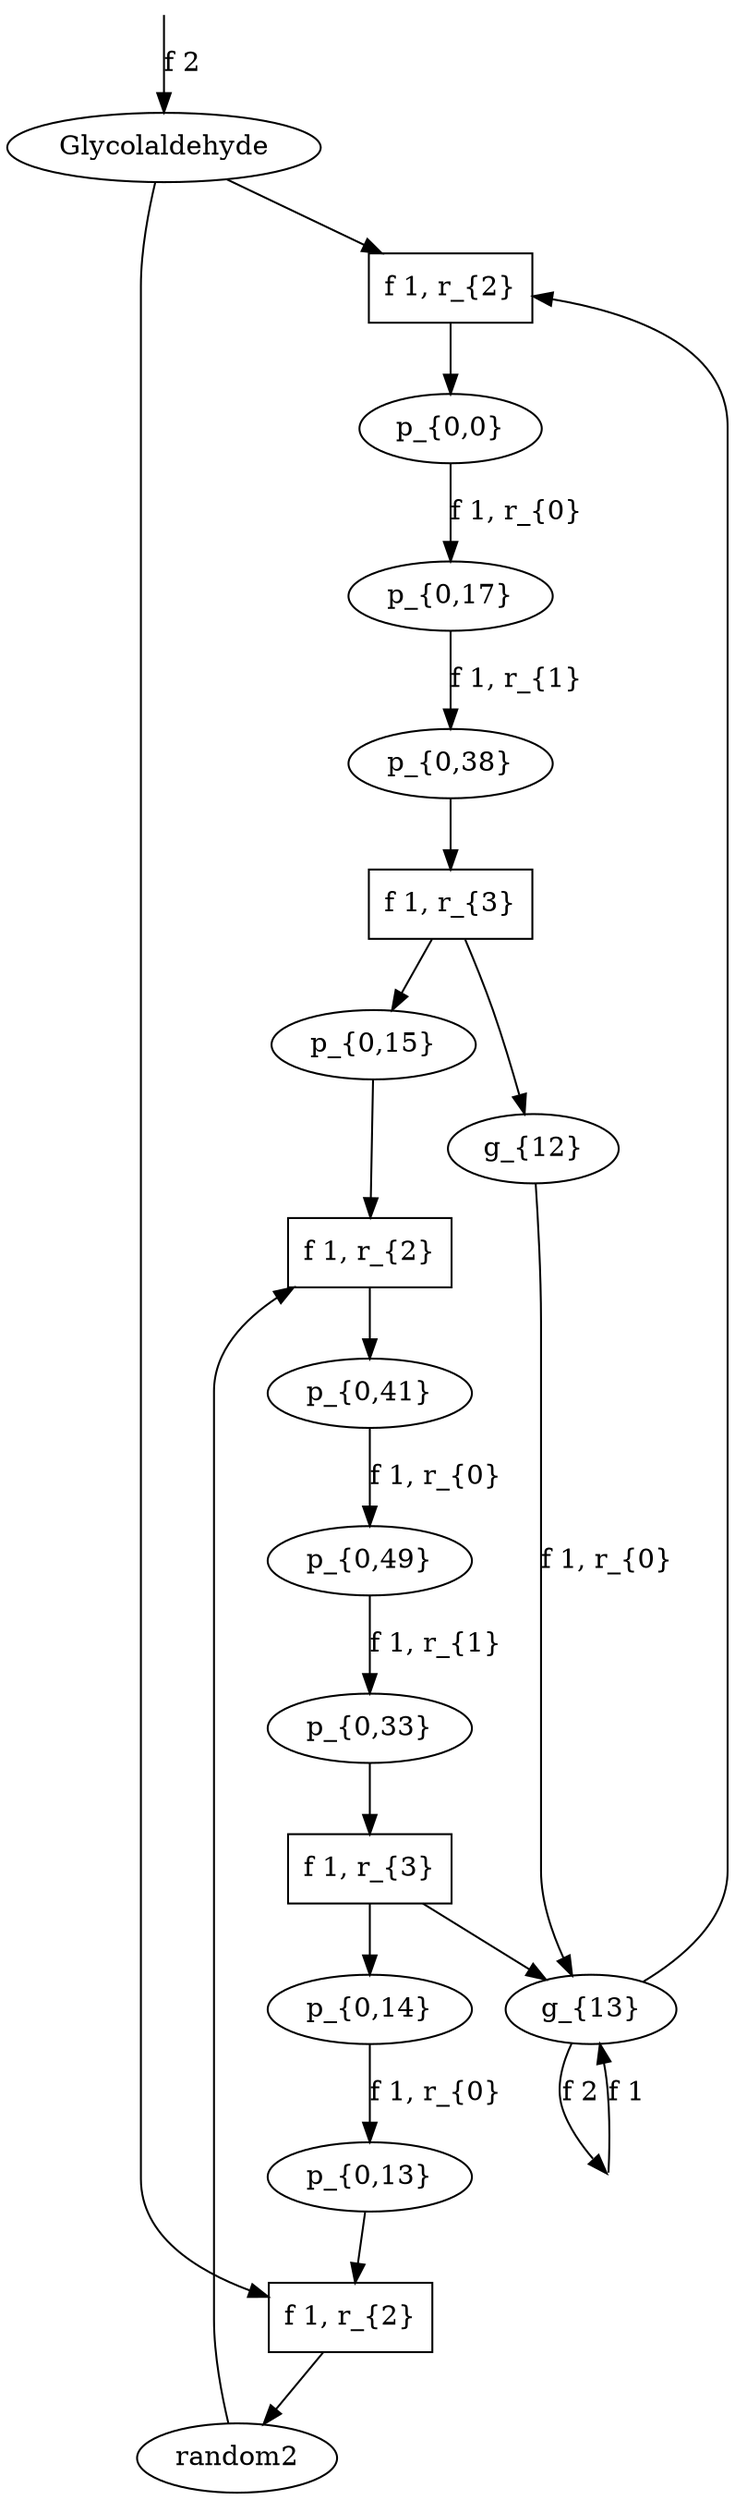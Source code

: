 digraph g {
// id = 0, graphName = Formaldehyde
// id = 1, graphName = Glycolaldehyde
"1-0" [ shape=ellipse label="Glycolaldehyde" image="out/078_g_1_11311100.svg" ];
// id = 2, graphName = random1
// id = 3, graphName = random2
"3-0" [ shape=ellipse label="random2" image="out/080_g_3_11311100.svg" ];
// id = 4, graphName = random3
// id = 5, graphName = random4
// id = 6, graphName = random5
// id = 7, graphName = random6
// id = 8, graphName = random7
// id = 9, graphName = random8
// id = 10, graphName = g_{10}
// id = 11, graphName = g_{11}
// id = 12, graphName = g_{12}
"12-0" [ shape=ellipse label="g_{12}" image="out/089_g_12_11311100.svg" ];
// id = 13, graphName = g_{13}
"13-0" [ shape=ellipse label="g_{13}" image="out/090_g_13_11311100.svg" ];
// id = 32, graphName = p_{0,0}
"32-0" [ shape=ellipse label="p_{0,0}" image="out/092_g_37_11311100.svg" ];
// id = 34, graphName = p_{0,1}
// id = 36, graphName = p_{0,2}
// id = 38, graphName = p_{0,3}
// id = 40, graphName = p_{0,4}
// id = 43, graphName = p_{0,5}
// id = 47, graphName = p_{0,6}
// id = 49, graphName = p_{0,7}
// id = 51, graphName = p_{0,8}
// id = 53, graphName = p_{0,9}
// id = 55, graphName = p_{0,10}
// id = 57, graphName = p_{0,11}
// id = 59, graphName = p_{0,12}
// id = 63, graphName = p_{0,13}
"63-0" [ shape=ellipse label="p_{0,13}" image="out/118_g_132_11311100.svg" ];
// id = 65, graphName = p_{0,14}
"65-0" [ shape=ellipse label="p_{0,14}" image="out/120_g_133_11311100.svg" ];
// id = 66, graphName = p_{0,15}
"66-0" [ shape=ellipse label="p_{0,15}" image="out/122_g_134_11311100.svg" ];
// id = 68, graphName = p_{0,16}
// id = 71, graphName = p_{0,17}
"71-0" [ shape=ellipse label="p_{0,17}" image="out/126_g_145_11311100.svg" ];
// id = 73, graphName = p_{0,18}
// id = 75, graphName = p_{0,19}
// id = 77, graphName = p_{0,20}
// id = 79, graphName = p_{0,21}
// id = 81, graphName = p_{0,22}
// id = 83, graphName = p_{0,23}
// id = 85, graphName = p_{0,24}
// id = 91, graphName = p_{0,25}
// id = 93, graphName = p_{0,26}
// id = 95, graphName = p_{0,27}
// id = 97, graphName = p_{0,28}
// id = 99, graphName = p_{0,29}
// id = 105, graphName = p_{0,30}
// id = 107, graphName = p_{0,31}
// id = 109, graphName = p_{0,32}
// id = 113, graphName = p_{0,33}
"113-0" [ shape=ellipse label="p_{0,33}" image="out/158_g_373_11311100.svg" ];
// id = 116, graphName = p_{0,34}
// id = 119, graphName = p_{0,35}
// id = 121, graphName = p_{0,36}
// id = 123, graphName = p_{0,37}
// id = 125, graphName = p_{0,38}
"125-0" [ shape=ellipse label="p_{0,38}" image="out/168_g_383_11311100.svg" ];
// id = 127, graphName = p_{0,39}
// id = 129, graphName = p_{0,40}
// id = 131, graphName = p_{0,41}
"131-0" [ shape=ellipse label="p_{0,41}" image="out/174_g_386_11311100.svg" ];
// id = 134, graphName = p_{0,42}
// id = 137, graphName = p_{0,43}
// id = 153, graphName = p_{0,44}
// id = 156, graphName = p_{0,45}
// id = 159, graphName = p_{0,46}
// id = 163, graphName = p_{0,47}
// id = 165, graphName = p_{0,48}
// id = 167, graphName = p_{0,49}
"167-0" [ shape=ellipse label="p_{0,49}" image="out/190_g_471_11311100.svg" ];
// id = 172, graphName = p_{0,50}
// id = 174, graphName = p_{0,51}
// id = 181, graphName = p_{0,52}
// id = 201, graphName = p_{0,53}
// id = 207, graphName = p_{0,54}
// id = 209, graphName = p_{0,55}
// id = 211, graphName = p_{0,56}
// id = 62{ 'Glycolaldehyde' 'g_{13}' }, 'Aldol Addition ->', { 'p_{0,0}' }
"62-0" [ shape=box label="f 1, r_{2}" ];
// id = 102{ 'Glycolaldehyde' 'p_{0,13}' }, 'Aldol Addition ->', { 'random2' }
"102-0" [ shape=box label="f 1, r_{2}" ];
// id = 132{ 'random2' 'p_{0,15}' }, 'Aldol Addition ->', { 'p_{0,41}' }
"132-0" [ shape=box label="f 1, r_{2}" ];
// id = 220{ 'p_{0,33}' }, 'Aldol Addition <-', { 'g_{13}' 'p_{0,14}' }
"220-0" [ shape=box label="f 1, r_{3}" ];
// id = 225{ 'p_{0,38}' }, 'Aldol Addition <-', { 'g_{12}' 'p_{0,15}' }
"225-0" [ shape=box label="f 1, r_{3}" ];
// id = 14{ 'random1' }, 'Keto-enol isomerization ->', { 'random3' }
// id = 15{ 'random2' }, 'Keto-enol isomerization ->', { 'random3' }
// id = 16{ 'random2' }, 'Keto-enol isomerization ->', { 'random4' }
// id = 17{ 'random5' }, 'Keto-enol isomerization ->', { 'random4' }
// id = 18{ 'random6' }, 'Keto-enol isomerization ->', { 'random7' }
// id = 19{ 'random8' }, 'Keto-enol isomerization ->', { 'random7' }
// id = 20{ 'g_{10}' }, 'Keto-enol isomerization ->', { 'g_{11}' }
// id = 21{ 'g_{12}' }, 'Keto-enol isomerization ->', { 'g_{13}' }
"12-0" -> "13-0" [ label="f 1, r_{0}" ];
// id = 22{ 'g_{12}' }, 'Keto-enol isomerization ->', { 'g_{11}' }
// id = 23{ 'random3' }, 'Keto-enol isomerization <-', { 'random2' }
// id = 24{ 'random3' }, 'Keto-enol isomerization <-', { 'random1' }
// id = 25{ 'random4' }, 'Keto-enol isomerization <-', { 'random5' }
// id = 26{ 'random4' }, 'Keto-enol isomerization <-', { 'random2' }
// id = 27{ 'random7' }, 'Keto-enol isomerization <-', { 'random6' }
// id = 28{ 'random7' }, 'Keto-enol isomerization <-', { 'random8' }
// id = 29{ 'g_{11}' }, 'Keto-enol isomerization <-', { 'g_{10}' }
// id = 30{ 'g_{11}' }, 'Keto-enol isomerization <-', { 'g_{12}' }
// id = 31{ 'g_{13}' }, 'Keto-enol isomerization <-', { 'g_{12}' }
// id = 33{ 'Formaldehyde' 'random3' }, 'Aldol Addition ->', { 'p_{0,0}' }
// id = 35{ 'Formaldehyde' 'random3' }, 'Aldol Addition ->', { 'p_{0,1}' }
// id = 37{ 'Formaldehyde' 'random4' }, 'Aldol Addition ->', { 'p_{0,2}' }
// id = 39{ 'Formaldehyde' 'random4' }, 'Aldol Addition ->', { 'p_{0,3}' }
// id = 41{ 'Formaldehyde' 'random7' }, 'Aldol Addition ->', { 'p_{0,4}' }
// id = 42{ 'Formaldehyde' 'random7' }, 'Aldol Addition ->', { 'p_{0,1}' }
// id = 44{ 'Formaldehyde' 'g_{11}' }, 'Aldol Addition ->', { 'p_{0,5}' }
// id = 45{ 'Formaldehyde' 'g_{11}' }, 'Aldol Addition ->', { 'random1' }
// id = 46{ 'Formaldehyde' 'g_{13}' }, 'Aldol Addition ->', { 'random8' }
// id = 48{ 'Glycolaldehyde' 'random3' }, 'Aldol Addition ->', { 'p_{0,6}' }
// id = 50{ 'Glycolaldehyde' 'random3' }, 'Aldol Addition ->', { 'p_{0,7}' }
// id = 52{ 'Glycolaldehyde' 'random4' }, 'Aldol Addition ->', { 'p_{0,8}' }
// id = 54{ 'Glycolaldehyde' 'random4' }, 'Aldol Addition ->', { 'p_{0,9}' }
// id = 56{ 'Glycolaldehyde' 'random7' }, 'Aldol Addition ->', { 'p_{0,10}' }
// id = 58{ 'Glycolaldehyde' 'random7' }, 'Aldol Addition ->', { 'p_{0,11}' }
// id = 60{ 'Glycolaldehyde' 'g_{11}' }, 'Aldol Addition ->', { 'p_{0,12}' }
// id = 61{ 'Glycolaldehyde' 'g_{11}' }, 'Aldol Addition ->', { 'p_{0,3}' }
// id = 62{ 'Glycolaldehyde' 'g_{13}' }, 'Aldol Addition ->', { 'p_{0,0}' }
"1-0" -> "62-0" [ ];
"13-0" -> "62-0" [ ];
"62-0" -> "32-0" [ ];
// id = 64{ 'random2' }, 'Aldol Addition <-', { 'Glycolaldehyde' 'p_{0,13}' }
// id = 67{ 'random5' }, 'Aldol Addition <-', { 'p_{0,14}' 'p_{0,15}' }
// id = 69{ 'random6' }, 'Aldol Addition <-', { 'p_{0,15}' 'p_{0,16}' }
// id = 70{ 'g_{10}' }, 'Aldol Addition <-', { 'Glycolaldehyde' 'p_{0,15}' }
// id = 72{ 'p_{0,0}' }, 'Keto-enol isomerization ->', { 'p_{0,17}' }
"32-0" -> "71-0" [ label="f 1, r_{0}" ];
// id = 74{ 'p_{0,1}' }, 'Keto-enol isomerization ->', { 'p_{0,18}' }
// id = 76{ 'p_{0,3}' }, 'Keto-enol isomerization ->', { 'p_{0,19}' }
// id = 78{ 'p_{0,3}' }, 'Keto-enol isomerization ->', { 'p_{0,20}' }
// id = 80{ 'p_{0,6}' }, 'Keto-enol isomerization ->', { 'p_{0,21}' }
// id = 82{ 'p_{0,7}' }, 'Keto-enol isomerization ->', { 'p_{0,22}' }
// id = 84{ 'p_{0,9}' }, 'Keto-enol isomerization ->', { 'p_{0,23}' }
// id = 86{ 'p_{0,11}' }, 'Keto-enol isomerization ->', { 'p_{0,24}' }
// id = 87{ 'p_{0,14}' }, 'Keto-enol isomerization ->', { 'p_{0,13}' }
"65-0" -> "63-0" [ label="f 1, r_{0}" ];
// id = 88{ 'p_{0,16}' }, 'Keto-enol isomerization ->', { 'p_{0,13}' }
// id = 89{ 'p_{0,13}' }, 'Keto-enol isomerization <-', { 'p_{0,16}' }
// id = 90{ 'p_{0,13}' }, 'Keto-enol isomerization <-', { 'p_{0,14}' }
// id = 92{ 'p_{0,5}' 'p_{0,15}' }, 'Aldol Addition ->', { 'p_{0,25}' }
// id = 94{ 'p_{0,13}' 'p_{0,14}' }, 'Aldol Addition ->', { 'p_{0,26}' }
// id = 96{ 'p_{0,13}' 'p_{0,16}' }, 'Aldol Addition ->', { 'p_{0,27}' }
// id = 98{ 'g_{12}' 'p_{0,13}' }, 'Aldol Addition ->', { 'p_{0,28}' }
// id = 100{ 'g_{10}' 'p_{0,13}' }, 'Aldol Addition ->', { 'p_{0,29}' }
// id = 101{ 'Formaldehyde' 'p_{0,13}' }, 'Aldol Addition ->', { 'g_{12}' }
// id = 102{ 'Glycolaldehyde' 'p_{0,13}' }, 'Aldol Addition ->', { 'random2' }
"1-0" -> "102-0" [ ];
"63-0" -> "102-0" [ ];
"102-0" -> "3-0" [ ];
// id = 103{ 'p_{0,13}' 'p_{0,14}' }, 'Aldol Addition ->', { 'p_{0,2}' }
// id = 104{ 'p_{0,13}' 'p_{0,16}' }, 'Aldol Addition ->', { 'p_{0,4}' }
// id = 106{ 'g_{12}' 'p_{0,13}' }, 'Aldol Addition ->', { 'p_{0,30}' }
// id = 108{ 'g_{10}' 'p_{0,13}' }, 'Aldol Addition ->', { 'p_{0,31}' }
// id = 110{ 'Formaldehyde' 'p_{0,13}' }, 'Aldol Addition ->', { 'p_{0,32}' }
// id = 111{ 'Glycolaldehyde' 'p_{0,13}' }, 'Aldol Addition ->', { 'p_{0,5}' }
// id = 112{ 'p_{0,14}' 'p_{0,15}' }, 'Aldol Addition ->', { 'random5' }
// id = 114{ 'g_{13}' 'p_{0,14}' }, 'Aldol Addition ->', { 'p_{0,33}' }
// id = 115{ 'g_{11}' 'p_{0,14}' }, 'Aldol Addition ->', { 'p_{0,8}' }
// id = 117{ 'g_{11}' 'p_{0,14}' }, 'Aldol Addition ->', { 'p_{0,34}' }
// id = 118{ 'p_{0,15}' 'p_{0,16}' }, 'Aldol Addition ->', { 'random6' }
// id = 120{ 'random5' 'p_{0,15}' }, 'Aldol Addition ->', { 'p_{0,35}' }
// id = 122{ 'random6' 'p_{0,15}' }, 'Aldol Addition ->', { 'p_{0,36}' }
// id = 124{ 'random8' 'p_{0,15}' }, 'Aldol Addition ->', { 'p_{0,37}' }
// id = 126{ 'g_{12}' 'p_{0,15}' }, 'Aldol Addition ->', { 'p_{0,38}' }
// id = 128{ 'g_{10}' 'p_{0,15}' }, 'Aldol Addition ->', { 'p_{0,39}' }
// id = 130{ 'random1' 'p_{0,15}' }, 'Aldol Addition ->', { 'p_{0,40}' }
// id = 132{ 'random2' 'p_{0,15}' }, 'Aldol Addition ->', { 'p_{0,41}' }
"3-0" -> "132-0" [ ];
"66-0" -> "132-0" [ ];
"132-0" -> "131-0" [ ];
// id = 133{ 'Formaldehyde' 'p_{0,15}' }, 'Aldol Addition ->', { 'p_{0,14}' }
// id = 135{ 'g_{13}' 'p_{0,16}' }, 'Aldol Addition ->', { 'p_{0,42}' }
// id = 136{ 'g_{11}' 'p_{0,16}' }, 'Aldol Addition ->', { 'p_{0,10}' }
// id = 138{ 'g_{11}' 'p_{0,16}' }, 'Aldol Addition ->', { 'p_{0,43}' }
// id = 139{ 'p_{0,0}' }, 'Aldol Addition <-', { 'Glycolaldehyde' 'g_{13}' }
// id = 140{ 'p_{0,2}' }, 'Aldol Addition <-', { 'p_{0,13}' 'p_{0,14}' }
// id = 141{ 'p_{0,3}' }, 'Aldol Addition <-', { 'Glycolaldehyde' 'g_{11}' }
// id = 142{ 'p_{0,4}' }, 'Aldol Addition <-', { 'p_{0,13}' 'p_{0,16}' }
// id = 143{ 'p_{0,5}' }, 'Aldol Addition <-', { 'Glycolaldehyde' 'p_{0,13}' }
// id = 144{ 'p_{0,6}' }, 'Aldol Addition <-', { 'Glycolaldehyde' 'random3' }
// id = 145{ 'p_{0,7}' }, 'Aldol Addition <-', { 'Glycolaldehyde' 'random3' }
// id = 146{ 'p_{0,8}' }, 'Aldol Addition <-', { 'g_{11}' 'p_{0,14}' }
// id = 147{ 'p_{0,8}' }, 'Aldol Addition <-', { 'Glycolaldehyde' 'random4' }
// id = 148{ 'p_{0,9}' }, 'Aldol Addition <-', { 'Glycolaldehyde' 'random4' }
// id = 149{ 'p_{0,10}' }, 'Aldol Addition <-', { 'g_{11}' 'p_{0,16}' }
// id = 150{ 'p_{0,10}' }, 'Aldol Addition <-', { 'Glycolaldehyde' 'random7' }
// id = 151{ 'p_{0,11}' }, 'Aldol Addition <-', { 'Glycolaldehyde' 'random7' }
// id = 152{ 'p_{0,12}' }, 'Aldol Addition <-', { 'Glycolaldehyde' 'g_{11}' }
// id = 154{ 'p_{0,25}' }, 'Keto-enol isomerization ->', { 'p_{0,44}' }
// id = 155{ 'p_{0,26}' }, 'Keto-enol isomerization ->', { 'p_{0,20}' }
// id = 157{ 'p_{0,26}' }, 'Keto-enol isomerization ->', { 'p_{0,45}' }
// id = 158{ 'p_{0,27}' }, 'Keto-enol isomerization ->', { 'p_{0,18}' }
// id = 160{ 'p_{0,27}' }, 'Keto-enol isomerization ->', { 'p_{0,46}' }
// id = 161{ 'p_{0,28}' }, 'Keto-enol isomerization ->', { 'p_{0,22}' }
// id = 162{ 'p_{0,28}' }, 'Keto-enol isomerization ->', { 'p_{0,44}' }
// id = 164{ 'p_{0,29}' }, 'Keto-enol isomerization ->', { 'p_{0,47}' }
// id = 166{ 'p_{0,29}' }, 'Keto-enol isomerization ->', { 'p_{0,48}' }
// id = 168{ 'p_{0,33}' }, 'Keto-enol isomerization ->', { 'p_{0,49}' }
// id = 169{ 'p_{0,34}' }, 'Keto-enol isomerization ->', { 'p_{0,47}' }
// id = 170{ 'p_{0,34}' }, 'Keto-enol isomerization ->', { 'p_{0,23}' }
// id = 171{ 'p_{0,35}' }, 'Keto-enol isomerization ->', { 'p_{0,48}' }
// id = 173{ 'p_{0,36}' }, 'Keto-enol isomerization ->', { 'p_{0,50}' }
// id = 175{ 'p_{0,37}' }, 'Keto-enol isomerization ->', { 'p_{0,51}' }
// id = 176{ 'p_{0,38}' }, 'Keto-enol isomerization ->', { 'p_{0,17}' }
// id = 177{ 'p_{0,39}' }, 'Keto-enol isomerization ->', { 'p_{0,45}' }
// id = 178{ 'p_{0,40}' }, 'Keto-enol isomerization ->', { 'p_{0,21}' }
// id = 179{ 'p_{0,41}' }, 'Keto-enol isomerization ->', { 'p_{0,49}' }
"131-0" -> "167-0" [ label="f 1, r_{0}" ];
// id = 180{ 'p_{0,42}' }, 'Keto-enol isomerization ->', { 'p_{0,51}' }
// id = 182{ 'p_{0,43}' }, 'Keto-enol isomerization ->', { 'p_{0,52}' }
// id = 183{ 'p_{0,43}' }, 'Keto-enol isomerization ->', { 'p_{0,24}' }
// id = 184{ 'p_{0,17}' }, 'Keto-enol isomerization <-', { 'p_{0,38}' }
"71-0" -> "125-0" [ label="f 1, r_{1}" ];
// id = 185{ 'p_{0,17}' }, 'Keto-enol isomerization <-', { 'p_{0,0}' }
// id = 186{ 'p_{0,18}' }, 'Keto-enol isomerization <-', { 'p_{0,1}' }
// id = 187{ 'p_{0,18}' }, 'Keto-enol isomerization <-', { 'p_{0,27}' }
// id = 188{ 'p_{0,19}' }, 'Keto-enol isomerization <-', { 'p_{0,3}' }
// id = 189{ 'p_{0,20}' }, 'Keto-enol isomerization <-', { 'p_{0,26}' }
// id = 190{ 'p_{0,20}' }, 'Keto-enol isomerization <-', { 'p_{0,3}' }
// id = 191{ 'p_{0,21}' }, 'Keto-enol isomerization <-', { 'p_{0,40}' }
// id = 192{ 'p_{0,21}' }, 'Keto-enol isomerization <-', { 'p_{0,6}' }
// id = 193{ 'p_{0,22}' }, 'Keto-enol isomerization <-', { 'p_{0,7}' }
// id = 194{ 'p_{0,22}' }, 'Keto-enol isomerization <-', { 'p_{0,28}' }
// id = 195{ 'p_{0,23}' }, 'Keto-enol isomerization <-', { 'p_{0,9}' }
// id = 196{ 'p_{0,23}' }, 'Keto-enol isomerization <-', { 'p_{0,34}' }
// id = 197{ 'p_{0,24}' }, 'Keto-enol isomerization <-', { 'p_{0,43}' }
// id = 198{ 'p_{0,24}' }, 'Keto-enol isomerization <-', { 'p_{0,11}' }
// id = 199{ 'Formaldehyde' 'p_{0,17}' }, 'Aldol Addition ->', { 'p_{0,30}' }
// id = 200{ 'Formaldehyde' 'p_{0,17}' }, 'Aldol Addition ->', { 'p_{0,7}' }
// id = 202{ 'Formaldehyde' 'p_{0,18}' }, 'Aldol Addition ->', { 'p_{0,53}' }
// id = 203{ 'Formaldehyde' 'p_{0,18}' }, 'Aldol Addition ->', { 'p_{0,42}' }
// id = 204{ 'Formaldehyde' 'p_{0,19}' }, 'Aldol Addition ->', { 'p_{0,7}' }
// id = 205{ 'Formaldehyde' 'p_{0,20}' }, 'Aldol Addition ->', { 'p_{0,33}' }
// id = 206{ 'Formaldehyde' 'p_{0,20}' }, 'Aldol Addition ->', { 'p_{0,11}' }
// id = 208{ 'p_{0,15}' 'p_{0,32}' }, 'Aldol Addition ->', { 'p_{0,54}' }
// id = 210{ 'p_{0,13}' 'p_{0,32}' }, 'Aldol Addition ->', { 'p_{0,55}' }
// id = 212{ 'p_{0,13}' 'p_{0,32}' }, 'Aldol Addition ->', { 'p_{0,56}' }
// id = 213{ 'p_{0,25}' }, 'Aldol Addition <-', { 'p_{0,5}' 'p_{0,15}' }
// id = 214{ 'p_{0,26}' }, 'Aldol Addition <-', { 'p_{0,13}' 'p_{0,14}' }
// id = 215{ 'p_{0,27}' }, 'Aldol Addition <-', { 'p_{0,13}' 'p_{0,16}' }
// id = 216{ 'p_{0,28}' }, 'Aldol Addition <-', { 'g_{12}' 'p_{0,13}' }
// id = 217{ 'p_{0,29}' }, 'Aldol Addition <-', { 'g_{10}' 'p_{0,13}' }
// id = 218{ 'p_{0,30}' }, 'Aldol Addition <-', { 'g_{12}' 'p_{0,13}' }
// id = 219{ 'p_{0,31}' }, 'Aldol Addition <-', { 'g_{10}' 'p_{0,13}' }
// id = 220{ 'p_{0,33}' }, 'Aldol Addition <-', { 'g_{13}' 'p_{0,14}' }
"113-0" -> "220-0" [ ];
"220-0" -> "13-0" [ ];
"220-0" -> "65-0" [ ];
// id = 221{ 'p_{0,34}' }, 'Aldol Addition <-', { 'g_{11}' 'p_{0,14}' }
// id = 222{ 'p_{0,35}' }, 'Aldol Addition <-', { 'random5' 'p_{0,15}' }
// id = 223{ 'p_{0,36}' }, 'Aldol Addition <-', { 'random6' 'p_{0,15}' }
// id = 224{ 'p_{0,37}' }, 'Aldol Addition <-', { 'random8' 'p_{0,15}' }
// id = 225{ 'p_{0,38}' }, 'Aldol Addition <-', { 'g_{12}' 'p_{0,15}' }
"125-0" -> "225-0" [ ];
"225-0" -> "12-0" [ ];
"225-0" -> "66-0" [ ];
// id = 226{ 'p_{0,39}' }, 'Aldol Addition <-', { 'g_{10}' 'p_{0,15}' }
// id = 227{ 'p_{0,40}' }, 'Aldol Addition <-', { 'random1' 'p_{0,15}' }
// id = 228{ 'p_{0,41}' }, 'Aldol Addition <-', { 'random2' 'p_{0,15}' }
// id = 229{ 'p_{0,42}' }, 'Aldol Addition <-', { 'g_{13}' 'p_{0,16}' }
// id = 230{ 'p_{0,43}' }, 'Aldol Addition <-', { 'g_{11}' 'p_{0,16}' }
// id = 231{ 'p_{0,54}' }, 'Keto-enol isomerization ->', { 'p_{0,46}' }
// id = 232{ 'p_{0,55}' }, 'Keto-enol isomerization ->', { 'p_{0,52}' }
// id = 233{ 'p_{0,55}' }, 'Keto-enol isomerization ->', { 'p_{0,50}' }
// id = 234{ 'p_{0,44}' }, 'Keto-enol isomerization <-', { 'p_{0,25}' }
// id = 235{ 'p_{0,44}' }, 'Keto-enol isomerization <-', { 'p_{0,28}' }
// id = 236{ 'p_{0,45}' }, 'Keto-enol isomerization <-', { 'p_{0,39}' }
// id = 237{ 'p_{0,45}' }, 'Keto-enol isomerization <-', { 'p_{0,26}' }
// id = 238{ 'p_{0,46}' }, 'Keto-enol isomerization <-', { 'p_{0,54}' }
// id = 239{ 'p_{0,46}' }, 'Keto-enol isomerization <-', { 'p_{0,27}' }
// id = 240{ 'p_{0,47}' }, 'Keto-enol isomerization <-', { 'p_{0,29}' }
// id = 241{ 'p_{0,47}' }, 'Keto-enol isomerization <-', { 'p_{0,34}' }
// id = 242{ 'p_{0,48}' }, 'Keto-enol isomerization <-', { 'p_{0,35}' }
// id = 243{ 'p_{0,48}' }, 'Keto-enol isomerization <-', { 'p_{0,29}' }
// id = 244{ 'p_{0,49}' }, 'Keto-enol isomerization <-', { 'p_{0,41}' }
// id = 245{ 'p_{0,49}' }, 'Keto-enol isomerization <-', { 'p_{0,33}' }
"167-0" -> "113-0" [ label="f 1, r_{1}" ];
// id = 246{ 'p_{0,50}' }, 'Keto-enol isomerization <-', { 'p_{0,36}' }
// id = 247{ 'p_{0,50}' }, 'Keto-enol isomerization <-', { 'p_{0,55}' }
// id = 248{ 'p_{0,51}' }, 'Keto-enol isomerization <-', { 'p_{0,37}' }
// id = 249{ 'p_{0,51}' }, 'Keto-enol isomerization <-', { 'p_{0,42}' }
// id = 250{ 'p_{0,52}' }, 'Keto-enol isomerization <-', { 'p_{0,43}' }
// id = 251{ 'p_{0,52}' }, 'Keto-enol isomerization <-', { 'p_{0,55}' }
// id = 252{ 'Formaldehyde' 'p_{0,45}' }, 'Aldol Addition ->', { 'p_{0,31}' }
// id = 253{ 'Formaldehyde' 'p_{0,45}' }, 'Aldol Addition ->', { 'p_{0,34}' }
// id = 254{ 'Formaldehyde' 'p_{0,46}' }, 'Aldol Addition ->', { 'p_{0,56}' }
// id = 255{ 'Formaldehyde' 'p_{0,46}' }, 'Aldol Addition ->', { 'p_{0,43}' }
// id = 256{ 'p_{0,54}' }, 'Aldol Addition <-', { 'p_{0,15}' 'p_{0,32}' }
// id = 257{ 'p_{0,55}' }, 'Aldol Addition <-', { 'p_{0,13}' 'p_{0,32}' }
// id = 258{ 'p_{0,56}' }, 'Aldol Addition <-', { 'p_{0,13}' 'p_{0,32}' }
// inFlow/outFlow, id = 1-0, graphName = Glycolaldehyde, inFlow = 2, outFlow = 0
"1-0-IOFlow" [ shape=point style=invis label="" ];
"1-0-IOFlow" -> "1-0" [ label="f 2" ];
// inFlow/outFlow, id = 13-0, graphName = g_{13}, inFlow = 1, outFlow = 2
"13-0-IOFlow" [ shape=point style=invis label="" ];
"13-0-IOFlow" -> "13-0" [ label="f 1" ];
"13-0" -> "13-0-IOFlow" [ label="f 2" ];
}
